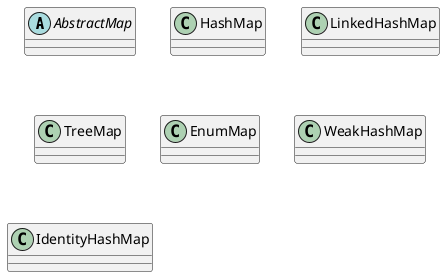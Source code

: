 @startuml
'https://plantuml.com/class-diagram

abstract class AbstractMap
class HashMap
class LinkedHashMap
class TreeMap
class EnumMap
class WeakHashMap
class IdentityHashMap


@enduml